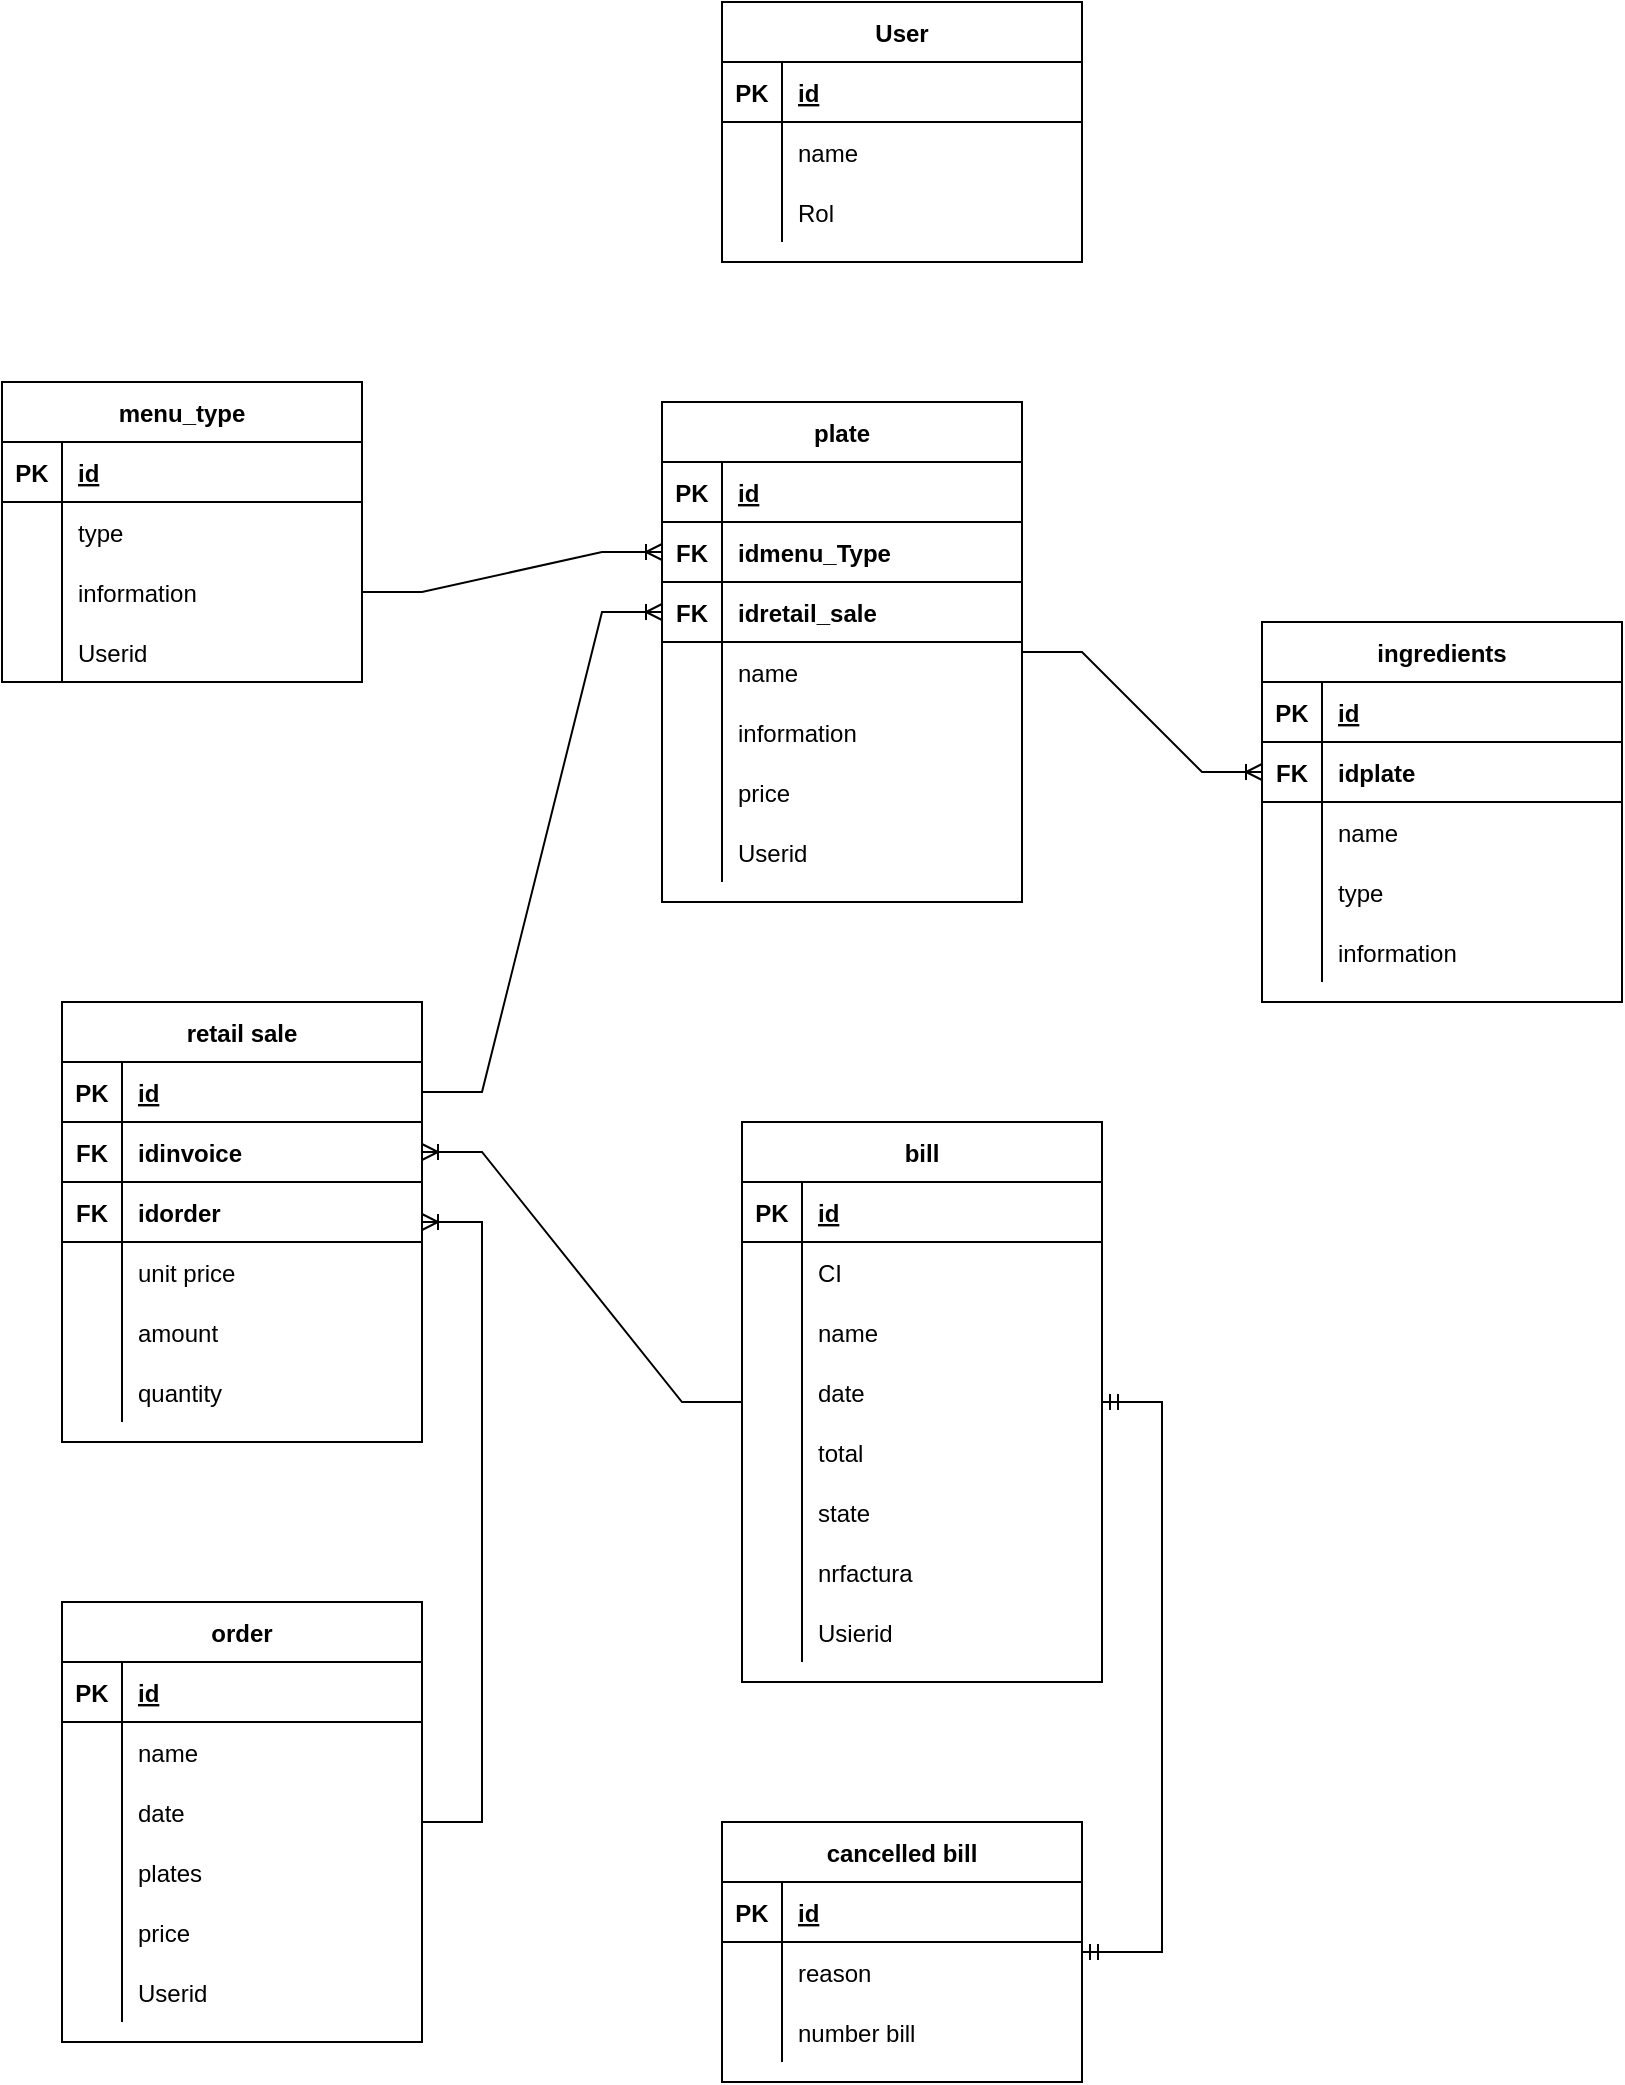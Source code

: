 <mxfile version="17.4.3" type="github">
  <diagram id="Rqk9fZ7yMY57M_500K6W" name="Page-1">
    <mxGraphModel dx="1014" dy="567" grid="1" gridSize="10" guides="1" tooltips="1" connect="1" arrows="1" fold="1" page="1" pageScale="1" pageWidth="827" pageHeight="1169" math="0" shadow="0">
      <root>
        <mxCell id="0" />
        <mxCell id="1" parent="0" />
        <mxCell id="CRm4IKnyc69TVSRXSn1y-6" value="User" style="shape=table;startSize=30;container=1;collapsible=1;childLayout=tableLayout;fixedRows=1;rowLines=0;fontStyle=1;align=center;resizeLast=1;" parent="1" vertex="1">
          <mxGeometry x="420" y="40" width="180" height="130" as="geometry" />
        </mxCell>
        <mxCell id="CRm4IKnyc69TVSRXSn1y-7" value="" style="shape=tableRow;horizontal=0;startSize=0;swimlaneHead=0;swimlaneBody=0;fillColor=none;collapsible=0;dropTarget=0;points=[[0,0.5],[1,0.5]];portConstraint=eastwest;top=0;left=0;right=0;bottom=1;" parent="CRm4IKnyc69TVSRXSn1y-6" vertex="1">
          <mxGeometry y="30" width="180" height="30" as="geometry" />
        </mxCell>
        <mxCell id="CRm4IKnyc69TVSRXSn1y-8" value="PK" style="shape=partialRectangle;connectable=0;fillColor=none;top=0;left=0;bottom=0;right=0;fontStyle=1;overflow=hidden;" parent="CRm4IKnyc69TVSRXSn1y-7" vertex="1">
          <mxGeometry width="30" height="30" as="geometry">
            <mxRectangle width="30" height="30" as="alternateBounds" />
          </mxGeometry>
        </mxCell>
        <mxCell id="CRm4IKnyc69TVSRXSn1y-9" value="id" style="shape=partialRectangle;connectable=0;fillColor=none;top=0;left=0;bottom=0;right=0;align=left;spacingLeft=6;fontStyle=5;overflow=hidden;" parent="CRm4IKnyc69TVSRXSn1y-7" vertex="1">
          <mxGeometry x="30" width="150" height="30" as="geometry">
            <mxRectangle width="150" height="30" as="alternateBounds" />
          </mxGeometry>
        </mxCell>
        <mxCell id="CRm4IKnyc69TVSRXSn1y-10" value="" style="shape=tableRow;horizontal=0;startSize=0;swimlaneHead=0;swimlaneBody=0;fillColor=none;collapsible=0;dropTarget=0;points=[[0,0.5],[1,0.5]];portConstraint=eastwest;top=0;left=0;right=0;bottom=0;" parent="CRm4IKnyc69TVSRXSn1y-6" vertex="1">
          <mxGeometry y="60" width="180" height="30" as="geometry" />
        </mxCell>
        <mxCell id="CRm4IKnyc69TVSRXSn1y-11" value="" style="shape=partialRectangle;connectable=0;fillColor=none;top=0;left=0;bottom=0;right=0;editable=1;overflow=hidden;" parent="CRm4IKnyc69TVSRXSn1y-10" vertex="1">
          <mxGeometry width="30" height="30" as="geometry">
            <mxRectangle width="30" height="30" as="alternateBounds" />
          </mxGeometry>
        </mxCell>
        <mxCell id="CRm4IKnyc69TVSRXSn1y-12" value="name" style="shape=partialRectangle;connectable=0;fillColor=none;top=0;left=0;bottom=0;right=0;align=left;spacingLeft=6;overflow=hidden;" parent="CRm4IKnyc69TVSRXSn1y-10" vertex="1">
          <mxGeometry x="30" width="150" height="30" as="geometry">
            <mxRectangle width="150" height="30" as="alternateBounds" />
          </mxGeometry>
        </mxCell>
        <mxCell id="CRm4IKnyc69TVSRXSn1y-13" value="" style="shape=tableRow;horizontal=0;startSize=0;swimlaneHead=0;swimlaneBody=0;fillColor=none;collapsible=0;dropTarget=0;points=[[0,0.5],[1,0.5]];portConstraint=eastwest;top=0;left=0;right=0;bottom=0;" parent="CRm4IKnyc69TVSRXSn1y-6" vertex="1">
          <mxGeometry y="90" width="180" height="30" as="geometry" />
        </mxCell>
        <mxCell id="CRm4IKnyc69TVSRXSn1y-14" value="" style="shape=partialRectangle;connectable=0;fillColor=none;top=0;left=0;bottom=0;right=0;editable=1;overflow=hidden;" parent="CRm4IKnyc69TVSRXSn1y-13" vertex="1">
          <mxGeometry width="30" height="30" as="geometry">
            <mxRectangle width="30" height="30" as="alternateBounds" />
          </mxGeometry>
        </mxCell>
        <mxCell id="CRm4IKnyc69TVSRXSn1y-15" value="Rol" style="shape=partialRectangle;connectable=0;fillColor=none;top=0;left=0;bottom=0;right=0;align=left;spacingLeft=6;overflow=hidden;" parent="CRm4IKnyc69TVSRXSn1y-13" vertex="1">
          <mxGeometry x="30" width="150" height="30" as="geometry">
            <mxRectangle width="150" height="30" as="alternateBounds" />
          </mxGeometry>
        </mxCell>
        <mxCell id="CRm4IKnyc69TVSRXSn1y-35" value="menu_type" style="shape=table;startSize=30;container=1;collapsible=1;childLayout=tableLayout;fixedRows=1;rowLines=0;fontStyle=1;align=center;resizeLast=1;" parent="1" vertex="1">
          <mxGeometry x="60" y="230" width="180" height="150" as="geometry" />
        </mxCell>
        <mxCell id="CRm4IKnyc69TVSRXSn1y-36" value="" style="shape=tableRow;horizontal=0;startSize=0;swimlaneHead=0;swimlaneBody=0;fillColor=none;collapsible=0;dropTarget=0;points=[[0,0.5],[1,0.5]];portConstraint=eastwest;top=0;left=0;right=0;bottom=1;" parent="CRm4IKnyc69TVSRXSn1y-35" vertex="1">
          <mxGeometry y="30" width="180" height="30" as="geometry" />
        </mxCell>
        <mxCell id="CRm4IKnyc69TVSRXSn1y-37" value="PK" style="shape=partialRectangle;connectable=0;fillColor=none;top=0;left=0;bottom=0;right=0;fontStyle=1;overflow=hidden;" parent="CRm4IKnyc69TVSRXSn1y-36" vertex="1">
          <mxGeometry width="30" height="30" as="geometry">
            <mxRectangle width="30" height="30" as="alternateBounds" />
          </mxGeometry>
        </mxCell>
        <mxCell id="CRm4IKnyc69TVSRXSn1y-38" value="id" style="shape=partialRectangle;connectable=0;fillColor=none;top=0;left=0;bottom=0;right=0;align=left;spacingLeft=6;fontStyle=5;overflow=hidden;" parent="CRm4IKnyc69TVSRXSn1y-36" vertex="1">
          <mxGeometry x="30" width="150" height="30" as="geometry">
            <mxRectangle width="150" height="30" as="alternateBounds" />
          </mxGeometry>
        </mxCell>
        <mxCell id="CRm4IKnyc69TVSRXSn1y-39" value="" style="shape=tableRow;horizontal=0;startSize=0;swimlaneHead=0;swimlaneBody=0;fillColor=none;collapsible=0;dropTarget=0;points=[[0,0.5],[1,0.5]];portConstraint=eastwest;top=0;left=0;right=0;bottom=0;" parent="CRm4IKnyc69TVSRXSn1y-35" vertex="1">
          <mxGeometry y="60" width="180" height="30" as="geometry" />
        </mxCell>
        <mxCell id="CRm4IKnyc69TVSRXSn1y-40" value="" style="shape=partialRectangle;connectable=0;fillColor=none;top=0;left=0;bottom=0;right=0;editable=1;overflow=hidden;" parent="CRm4IKnyc69TVSRXSn1y-39" vertex="1">
          <mxGeometry width="30" height="30" as="geometry">
            <mxRectangle width="30" height="30" as="alternateBounds" />
          </mxGeometry>
        </mxCell>
        <mxCell id="CRm4IKnyc69TVSRXSn1y-41" value="type" style="shape=partialRectangle;connectable=0;fillColor=none;top=0;left=0;bottom=0;right=0;align=left;spacingLeft=6;overflow=hidden;" parent="CRm4IKnyc69TVSRXSn1y-39" vertex="1">
          <mxGeometry x="30" width="150" height="30" as="geometry">
            <mxRectangle width="150" height="30" as="alternateBounds" />
          </mxGeometry>
        </mxCell>
        <mxCell id="CRm4IKnyc69TVSRXSn1y-42" value="" style="shape=tableRow;horizontal=0;startSize=0;swimlaneHead=0;swimlaneBody=0;fillColor=none;collapsible=0;dropTarget=0;points=[[0,0.5],[1,0.5]];portConstraint=eastwest;top=0;left=0;right=0;bottom=0;" parent="CRm4IKnyc69TVSRXSn1y-35" vertex="1">
          <mxGeometry y="90" width="180" height="30" as="geometry" />
        </mxCell>
        <mxCell id="CRm4IKnyc69TVSRXSn1y-43" value="" style="shape=partialRectangle;connectable=0;fillColor=none;top=0;left=0;bottom=0;right=0;editable=1;overflow=hidden;" parent="CRm4IKnyc69TVSRXSn1y-42" vertex="1">
          <mxGeometry width="30" height="30" as="geometry">
            <mxRectangle width="30" height="30" as="alternateBounds" />
          </mxGeometry>
        </mxCell>
        <mxCell id="CRm4IKnyc69TVSRXSn1y-44" value="information" style="shape=partialRectangle;connectable=0;fillColor=none;top=0;left=0;bottom=0;right=0;align=left;spacingLeft=6;overflow=hidden;" parent="CRm4IKnyc69TVSRXSn1y-42" vertex="1">
          <mxGeometry x="30" width="150" height="30" as="geometry">
            <mxRectangle width="150" height="30" as="alternateBounds" />
          </mxGeometry>
        </mxCell>
        <mxCell id="CRm4IKnyc69TVSRXSn1y-48" value="" style="shape=tableRow;horizontal=0;startSize=0;swimlaneHead=0;swimlaneBody=0;fillColor=none;collapsible=0;dropTarget=0;points=[[0,0.5],[1,0.5]];portConstraint=eastwest;top=0;left=0;right=0;bottom=0;" parent="CRm4IKnyc69TVSRXSn1y-35" vertex="1">
          <mxGeometry y="120" width="180" height="30" as="geometry" />
        </mxCell>
        <mxCell id="CRm4IKnyc69TVSRXSn1y-49" value="" style="shape=partialRectangle;connectable=0;fillColor=none;top=0;left=0;bottom=0;right=0;editable=1;overflow=hidden;" parent="CRm4IKnyc69TVSRXSn1y-48" vertex="1">
          <mxGeometry width="30" height="30" as="geometry">
            <mxRectangle width="30" height="30" as="alternateBounds" />
          </mxGeometry>
        </mxCell>
        <mxCell id="CRm4IKnyc69TVSRXSn1y-50" value="Userid" style="shape=partialRectangle;connectable=0;fillColor=none;top=0;left=0;bottom=0;right=0;align=left;spacingLeft=6;overflow=hidden;" parent="CRm4IKnyc69TVSRXSn1y-48" vertex="1">
          <mxGeometry x="30" width="150" height="30" as="geometry">
            <mxRectangle width="150" height="30" as="alternateBounds" />
          </mxGeometry>
        </mxCell>
        <mxCell id="CRm4IKnyc69TVSRXSn1y-51" value="plate" style="shape=table;startSize=30;container=1;collapsible=1;childLayout=tableLayout;fixedRows=1;rowLines=0;fontStyle=1;align=center;resizeLast=1;" parent="1" vertex="1">
          <mxGeometry x="390" y="240" width="180" height="250" as="geometry" />
        </mxCell>
        <mxCell id="CRm4IKnyc69TVSRXSn1y-52" value="" style="shape=tableRow;horizontal=0;startSize=0;swimlaneHead=0;swimlaneBody=0;fillColor=none;collapsible=0;dropTarget=0;points=[[0,0.5],[1,0.5]];portConstraint=eastwest;top=0;left=0;right=0;bottom=1;" parent="CRm4IKnyc69TVSRXSn1y-51" vertex="1">
          <mxGeometry y="30" width="180" height="30" as="geometry" />
        </mxCell>
        <mxCell id="CRm4IKnyc69TVSRXSn1y-53" value="PK" style="shape=partialRectangle;connectable=0;fillColor=none;top=0;left=0;bottom=0;right=0;fontStyle=1;overflow=hidden;" parent="CRm4IKnyc69TVSRXSn1y-52" vertex="1">
          <mxGeometry width="30" height="30" as="geometry">
            <mxRectangle width="30" height="30" as="alternateBounds" />
          </mxGeometry>
        </mxCell>
        <mxCell id="CRm4IKnyc69TVSRXSn1y-54" value="id" style="shape=partialRectangle;connectable=0;fillColor=none;top=0;left=0;bottom=0;right=0;align=left;spacingLeft=6;fontStyle=5;overflow=hidden;" parent="CRm4IKnyc69TVSRXSn1y-52" vertex="1">
          <mxGeometry x="30" width="150" height="30" as="geometry">
            <mxRectangle width="150" height="30" as="alternateBounds" />
          </mxGeometry>
        </mxCell>
        <mxCell id="CRm4IKnyc69TVSRXSn1y-64" value="" style="shape=tableRow;horizontal=0;startSize=0;swimlaneHead=0;swimlaneBody=0;fillColor=none;collapsible=0;dropTarget=0;points=[[0,0.5],[1,0.5]];portConstraint=eastwest;top=0;left=0;right=0;bottom=1;" parent="CRm4IKnyc69TVSRXSn1y-51" vertex="1">
          <mxGeometry y="60" width="180" height="30" as="geometry" />
        </mxCell>
        <mxCell id="CRm4IKnyc69TVSRXSn1y-65" value="FK" style="shape=partialRectangle;connectable=0;fillColor=none;top=0;left=0;bottom=0;right=0;fontStyle=1;overflow=hidden;" parent="CRm4IKnyc69TVSRXSn1y-64" vertex="1">
          <mxGeometry width="30" height="30" as="geometry">
            <mxRectangle width="30" height="30" as="alternateBounds" />
          </mxGeometry>
        </mxCell>
        <mxCell id="CRm4IKnyc69TVSRXSn1y-66" value="idmenu_Type" style="shape=partialRectangle;connectable=0;fillColor=none;top=0;left=0;bottom=0;right=0;align=left;spacingLeft=6;fontStyle=1;overflow=hidden;" parent="CRm4IKnyc69TVSRXSn1y-64" vertex="1">
          <mxGeometry x="30" width="150" height="30" as="geometry">
            <mxRectangle width="150" height="30" as="alternateBounds" />
          </mxGeometry>
        </mxCell>
        <mxCell id="w7U62wgi7KlUjSkXM_U_-113" value="" style="shape=tableRow;horizontal=0;startSize=0;swimlaneHead=0;swimlaneBody=0;fillColor=none;collapsible=0;dropTarget=0;points=[[0,0.5],[1,0.5]];portConstraint=eastwest;top=0;left=0;right=0;bottom=1;" parent="CRm4IKnyc69TVSRXSn1y-51" vertex="1">
          <mxGeometry y="90" width="180" height="30" as="geometry" />
        </mxCell>
        <mxCell id="w7U62wgi7KlUjSkXM_U_-114" value="FK" style="shape=partialRectangle;connectable=0;fillColor=none;top=0;left=0;bottom=0;right=0;fontStyle=1;overflow=hidden;" parent="w7U62wgi7KlUjSkXM_U_-113" vertex="1">
          <mxGeometry width="30" height="30" as="geometry">
            <mxRectangle width="30" height="30" as="alternateBounds" />
          </mxGeometry>
        </mxCell>
        <mxCell id="w7U62wgi7KlUjSkXM_U_-115" value="idretail_sale" style="shape=partialRectangle;connectable=0;fillColor=none;top=0;left=0;bottom=0;right=0;align=left;spacingLeft=6;fontStyle=1;overflow=hidden;" parent="w7U62wgi7KlUjSkXM_U_-113" vertex="1">
          <mxGeometry x="30" width="150" height="30" as="geometry">
            <mxRectangle width="150" height="30" as="alternateBounds" />
          </mxGeometry>
        </mxCell>
        <mxCell id="CRm4IKnyc69TVSRXSn1y-55" value="" style="shape=tableRow;horizontal=0;startSize=0;swimlaneHead=0;swimlaneBody=0;fillColor=none;collapsible=0;dropTarget=0;points=[[0,0.5],[1,0.5]];portConstraint=eastwest;top=0;left=0;right=0;bottom=0;" parent="CRm4IKnyc69TVSRXSn1y-51" vertex="1">
          <mxGeometry y="120" width="180" height="30" as="geometry" />
        </mxCell>
        <mxCell id="CRm4IKnyc69TVSRXSn1y-56" value="" style="shape=partialRectangle;connectable=0;fillColor=none;top=0;left=0;bottom=0;right=0;editable=1;overflow=hidden;" parent="CRm4IKnyc69TVSRXSn1y-55" vertex="1">
          <mxGeometry width="30" height="30" as="geometry">
            <mxRectangle width="30" height="30" as="alternateBounds" />
          </mxGeometry>
        </mxCell>
        <mxCell id="CRm4IKnyc69TVSRXSn1y-57" value="name" style="shape=partialRectangle;connectable=0;fillColor=none;top=0;left=0;bottom=0;right=0;align=left;spacingLeft=6;overflow=hidden;" parent="CRm4IKnyc69TVSRXSn1y-55" vertex="1">
          <mxGeometry x="30" width="150" height="30" as="geometry">
            <mxRectangle width="150" height="30" as="alternateBounds" />
          </mxGeometry>
        </mxCell>
        <mxCell id="CRm4IKnyc69TVSRXSn1y-58" value="" style="shape=tableRow;horizontal=0;startSize=0;swimlaneHead=0;swimlaneBody=0;fillColor=none;collapsible=0;dropTarget=0;points=[[0,0.5],[1,0.5]];portConstraint=eastwest;top=0;left=0;right=0;bottom=0;" parent="CRm4IKnyc69TVSRXSn1y-51" vertex="1">
          <mxGeometry y="150" width="180" height="30" as="geometry" />
        </mxCell>
        <mxCell id="CRm4IKnyc69TVSRXSn1y-59" value="" style="shape=partialRectangle;connectable=0;fillColor=none;top=0;left=0;bottom=0;right=0;editable=1;overflow=hidden;" parent="CRm4IKnyc69TVSRXSn1y-58" vertex="1">
          <mxGeometry width="30" height="30" as="geometry">
            <mxRectangle width="30" height="30" as="alternateBounds" />
          </mxGeometry>
        </mxCell>
        <mxCell id="CRm4IKnyc69TVSRXSn1y-60" value="information" style="shape=partialRectangle;connectable=0;fillColor=none;top=0;left=0;bottom=0;right=0;align=left;spacingLeft=6;overflow=hidden;" parent="CRm4IKnyc69TVSRXSn1y-58" vertex="1">
          <mxGeometry x="30" width="150" height="30" as="geometry">
            <mxRectangle width="150" height="30" as="alternateBounds" />
          </mxGeometry>
        </mxCell>
        <mxCell id="CRm4IKnyc69TVSRXSn1y-61" value="" style="shape=tableRow;horizontal=0;startSize=0;swimlaneHead=0;swimlaneBody=0;fillColor=none;collapsible=0;dropTarget=0;points=[[0,0.5],[1,0.5]];portConstraint=eastwest;top=0;left=0;right=0;bottom=0;" parent="CRm4IKnyc69TVSRXSn1y-51" vertex="1">
          <mxGeometry y="180" width="180" height="30" as="geometry" />
        </mxCell>
        <mxCell id="CRm4IKnyc69TVSRXSn1y-62" value="" style="shape=partialRectangle;connectable=0;fillColor=none;top=0;left=0;bottom=0;right=0;editable=1;overflow=hidden;" parent="CRm4IKnyc69TVSRXSn1y-61" vertex="1">
          <mxGeometry width="30" height="30" as="geometry">
            <mxRectangle width="30" height="30" as="alternateBounds" />
          </mxGeometry>
        </mxCell>
        <mxCell id="CRm4IKnyc69TVSRXSn1y-63" value="price" style="shape=partialRectangle;connectable=0;fillColor=none;top=0;left=0;bottom=0;right=0;align=left;spacingLeft=6;overflow=hidden;" parent="CRm4IKnyc69TVSRXSn1y-61" vertex="1">
          <mxGeometry x="30" width="150" height="30" as="geometry">
            <mxRectangle width="150" height="30" as="alternateBounds" />
          </mxGeometry>
        </mxCell>
        <mxCell id="CRm4IKnyc69TVSRXSn1y-80" value="" style="shape=tableRow;horizontal=0;startSize=0;swimlaneHead=0;swimlaneBody=0;fillColor=none;collapsible=0;dropTarget=0;points=[[0,0.5],[1,0.5]];portConstraint=eastwest;top=0;left=0;right=0;bottom=0;" parent="CRm4IKnyc69TVSRXSn1y-51" vertex="1">
          <mxGeometry y="210" width="180" height="30" as="geometry" />
        </mxCell>
        <mxCell id="CRm4IKnyc69TVSRXSn1y-81" value="" style="shape=partialRectangle;connectable=0;fillColor=none;top=0;left=0;bottom=0;right=0;editable=1;overflow=hidden;" parent="CRm4IKnyc69TVSRXSn1y-80" vertex="1">
          <mxGeometry width="30" height="30" as="geometry">
            <mxRectangle width="30" height="30" as="alternateBounds" />
          </mxGeometry>
        </mxCell>
        <mxCell id="CRm4IKnyc69TVSRXSn1y-82" value="Userid" style="shape=partialRectangle;connectable=0;fillColor=none;top=0;left=0;bottom=0;right=0;align=left;spacingLeft=6;overflow=hidden;" parent="CRm4IKnyc69TVSRXSn1y-80" vertex="1">
          <mxGeometry x="30" width="150" height="30" as="geometry">
            <mxRectangle width="150" height="30" as="alternateBounds" />
          </mxGeometry>
        </mxCell>
        <mxCell id="CRm4IKnyc69TVSRXSn1y-67" value="ingredients" style="shape=table;startSize=30;container=1;collapsible=1;childLayout=tableLayout;fixedRows=1;rowLines=0;fontStyle=1;align=center;resizeLast=1;" parent="1" vertex="1">
          <mxGeometry x="690" y="350" width="180" height="190" as="geometry" />
        </mxCell>
        <mxCell id="CRm4IKnyc69TVSRXSn1y-68" value="" style="shape=tableRow;horizontal=0;startSize=0;swimlaneHead=0;swimlaneBody=0;fillColor=none;collapsible=0;dropTarget=0;points=[[0,0.5],[1,0.5]];portConstraint=eastwest;top=0;left=0;right=0;bottom=1;" parent="CRm4IKnyc69TVSRXSn1y-67" vertex="1">
          <mxGeometry y="30" width="180" height="30" as="geometry" />
        </mxCell>
        <mxCell id="CRm4IKnyc69TVSRXSn1y-69" value="PK" style="shape=partialRectangle;connectable=0;fillColor=none;top=0;left=0;bottom=0;right=0;fontStyle=1;overflow=hidden;" parent="CRm4IKnyc69TVSRXSn1y-68" vertex="1">
          <mxGeometry width="30" height="30" as="geometry">
            <mxRectangle width="30" height="30" as="alternateBounds" />
          </mxGeometry>
        </mxCell>
        <mxCell id="CRm4IKnyc69TVSRXSn1y-70" value="id" style="shape=partialRectangle;connectable=0;fillColor=none;top=0;left=0;bottom=0;right=0;align=left;spacingLeft=6;fontStyle=5;overflow=hidden;" parent="CRm4IKnyc69TVSRXSn1y-68" vertex="1">
          <mxGeometry x="30" width="150" height="30" as="geometry">
            <mxRectangle width="150" height="30" as="alternateBounds" />
          </mxGeometry>
        </mxCell>
        <mxCell id="w7U62wgi7KlUjSkXM_U_-1" value="" style="shape=tableRow;horizontal=0;startSize=0;swimlaneHead=0;swimlaneBody=0;fillColor=none;collapsible=0;dropTarget=0;points=[[0,0.5],[1,0.5]];portConstraint=eastwest;top=0;left=0;right=0;bottom=1;" parent="CRm4IKnyc69TVSRXSn1y-67" vertex="1">
          <mxGeometry y="60" width="180" height="30" as="geometry" />
        </mxCell>
        <mxCell id="w7U62wgi7KlUjSkXM_U_-2" value="FK" style="shape=partialRectangle;connectable=0;fillColor=none;top=0;left=0;bottom=0;right=0;fontStyle=1;overflow=hidden;" parent="w7U62wgi7KlUjSkXM_U_-1" vertex="1">
          <mxGeometry width="30" height="30" as="geometry">
            <mxRectangle width="30" height="30" as="alternateBounds" />
          </mxGeometry>
        </mxCell>
        <mxCell id="w7U62wgi7KlUjSkXM_U_-3" value="idplate" style="shape=partialRectangle;connectable=0;fillColor=none;top=0;left=0;bottom=0;right=0;align=left;spacingLeft=6;fontStyle=1;overflow=hidden;" parent="w7U62wgi7KlUjSkXM_U_-1" vertex="1">
          <mxGeometry x="30" width="150" height="30" as="geometry">
            <mxRectangle width="150" height="30" as="alternateBounds" />
          </mxGeometry>
        </mxCell>
        <mxCell id="CRm4IKnyc69TVSRXSn1y-71" value="" style="shape=tableRow;horizontal=0;startSize=0;swimlaneHead=0;swimlaneBody=0;fillColor=none;collapsible=0;dropTarget=0;points=[[0,0.5],[1,0.5]];portConstraint=eastwest;top=0;left=0;right=0;bottom=0;" parent="CRm4IKnyc69TVSRXSn1y-67" vertex="1">
          <mxGeometry y="90" width="180" height="30" as="geometry" />
        </mxCell>
        <mxCell id="CRm4IKnyc69TVSRXSn1y-72" value="" style="shape=partialRectangle;connectable=0;fillColor=none;top=0;left=0;bottom=0;right=0;editable=1;overflow=hidden;" parent="CRm4IKnyc69TVSRXSn1y-71" vertex="1">
          <mxGeometry width="30" height="30" as="geometry">
            <mxRectangle width="30" height="30" as="alternateBounds" />
          </mxGeometry>
        </mxCell>
        <mxCell id="CRm4IKnyc69TVSRXSn1y-73" value="name" style="shape=partialRectangle;connectable=0;fillColor=none;top=0;left=0;bottom=0;right=0;align=left;spacingLeft=6;overflow=hidden;" parent="CRm4IKnyc69TVSRXSn1y-71" vertex="1">
          <mxGeometry x="30" width="150" height="30" as="geometry">
            <mxRectangle width="150" height="30" as="alternateBounds" />
          </mxGeometry>
        </mxCell>
        <mxCell id="CRm4IKnyc69TVSRXSn1y-74" value="" style="shape=tableRow;horizontal=0;startSize=0;swimlaneHead=0;swimlaneBody=0;fillColor=none;collapsible=0;dropTarget=0;points=[[0,0.5],[1,0.5]];portConstraint=eastwest;top=0;left=0;right=0;bottom=0;" parent="CRm4IKnyc69TVSRXSn1y-67" vertex="1">
          <mxGeometry y="120" width="180" height="30" as="geometry" />
        </mxCell>
        <mxCell id="CRm4IKnyc69TVSRXSn1y-75" value="" style="shape=partialRectangle;connectable=0;fillColor=none;top=0;left=0;bottom=0;right=0;editable=1;overflow=hidden;" parent="CRm4IKnyc69TVSRXSn1y-74" vertex="1">
          <mxGeometry width="30" height="30" as="geometry">
            <mxRectangle width="30" height="30" as="alternateBounds" />
          </mxGeometry>
        </mxCell>
        <mxCell id="CRm4IKnyc69TVSRXSn1y-76" value="type" style="shape=partialRectangle;connectable=0;fillColor=none;top=0;left=0;bottom=0;right=0;align=left;spacingLeft=6;overflow=hidden;" parent="CRm4IKnyc69TVSRXSn1y-74" vertex="1">
          <mxGeometry x="30" width="150" height="30" as="geometry">
            <mxRectangle width="150" height="30" as="alternateBounds" />
          </mxGeometry>
        </mxCell>
        <mxCell id="CRm4IKnyc69TVSRXSn1y-77" value="" style="shape=tableRow;horizontal=0;startSize=0;swimlaneHead=0;swimlaneBody=0;fillColor=none;collapsible=0;dropTarget=0;points=[[0,0.5],[1,0.5]];portConstraint=eastwest;top=0;left=0;right=0;bottom=0;" parent="CRm4IKnyc69TVSRXSn1y-67" vertex="1">
          <mxGeometry y="150" width="180" height="30" as="geometry" />
        </mxCell>
        <mxCell id="CRm4IKnyc69TVSRXSn1y-78" value="" style="shape=partialRectangle;connectable=0;fillColor=none;top=0;left=0;bottom=0;right=0;editable=1;overflow=hidden;" parent="CRm4IKnyc69TVSRXSn1y-77" vertex="1">
          <mxGeometry width="30" height="30" as="geometry">
            <mxRectangle width="30" height="30" as="alternateBounds" />
          </mxGeometry>
        </mxCell>
        <mxCell id="CRm4IKnyc69TVSRXSn1y-79" value="information" style="shape=partialRectangle;connectable=0;fillColor=none;top=0;left=0;bottom=0;right=0;align=left;spacingLeft=6;overflow=hidden;" parent="CRm4IKnyc69TVSRXSn1y-77" vertex="1">
          <mxGeometry x="30" width="150" height="30" as="geometry">
            <mxRectangle width="150" height="30" as="alternateBounds" />
          </mxGeometry>
        </mxCell>
        <mxCell id="CRm4IKnyc69TVSRXSn1y-83" value="" style="edgeStyle=entityRelationEdgeStyle;fontSize=12;html=1;endArrow=ERoneToMany;rounded=0;exitX=1;exitY=0.5;exitDx=0;exitDy=0;" parent="1" source="CRm4IKnyc69TVSRXSn1y-42" target="CRm4IKnyc69TVSRXSn1y-64" edge="1">
          <mxGeometry width="100" height="100" relative="1" as="geometry">
            <mxPoint x="390" y="380" as="sourcePoint" />
            <mxPoint x="490" y="280" as="targetPoint" />
          </mxGeometry>
        </mxCell>
        <mxCell id="w7U62wgi7KlUjSkXM_U_-5" value="" style="edgeStyle=entityRelationEdgeStyle;fontSize=12;html=1;endArrow=ERoneToMany;rounded=0;entryX=0;entryY=0.5;entryDx=0;entryDy=0;" parent="1" source="CRm4IKnyc69TVSRXSn1y-51" target="w7U62wgi7KlUjSkXM_U_-1" edge="1">
          <mxGeometry width="100" height="100" relative="1" as="geometry">
            <mxPoint x="520" y="390" as="sourcePoint" />
            <mxPoint x="610" y="440" as="targetPoint" />
          </mxGeometry>
        </mxCell>
        <mxCell id="w7U62wgi7KlUjSkXM_U_-12" value="retail sale" style="shape=table;startSize=30;container=1;collapsible=1;childLayout=tableLayout;fixedRows=1;rowLines=0;fontStyle=1;align=center;resizeLast=1;" parent="1" vertex="1">
          <mxGeometry x="90" y="540" width="180" height="220" as="geometry">
            <mxRectangle x="50" y="510" width="90" height="30" as="alternateBounds" />
          </mxGeometry>
        </mxCell>
        <mxCell id="w7U62wgi7KlUjSkXM_U_-13" value="" style="shape=tableRow;horizontal=0;startSize=0;swimlaneHead=0;swimlaneBody=0;fillColor=none;collapsible=0;dropTarget=0;points=[[0,0.5],[1,0.5]];portConstraint=eastwest;top=0;left=0;right=0;bottom=1;" parent="w7U62wgi7KlUjSkXM_U_-12" vertex="1">
          <mxGeometry y="30" width="180" height="30" as="geometry" />
        </mxCell>
        <mxCell id="w7U62wgi7KlUjSkXM_U_-14" value="PK" style="shape=partialRectangle;connectable=0;fillColor=none;top=0;left=0;bottom=0;right=0;fontStyle=1;overflow=hidden;" parent="w7U62wgi7KlUjSkXM_U_-13" vertex="1">
          <mxGeometry width="30" height="30" as="geometry">
            <mxRectangle width="30" height="30" as="alternateBounds" />
          </mxGeometry>
        </mxCell>
        <mxCell id="w7U62wgi7KlUjSkXM_U_-15" value="id" style="shape=partialRectangle;connectable=0;fillColor=none;top=0;left=0;bottom=0;right=0;align=left;spacingLeft=6;fontStyle=5;overflow=hidden;" parent="w7U62wgi7KlUjSkXM_U_-13" vertex="1">
          <mxGeometry x="30" width="150" height="30" as="geometry">
            <mxRectangle width="150" height="30" as="alternateBounds" />
          </mxGeometry>
        </mxCell>
        <mxCell id="ce6HbqMKFBEiWqDPVHag-5" value="" style="shape=tableRow;horizontal=0;startSize=0;swimlaneHead=0;swimlaneBody=0;fillColor=none;collapsible=0;dropTarget=0;points=[[0,0.5],[1,0.5]];portConstraint=eastwest;top=0;left=0;right=0;bottom=1;" vertex="1" parent="w7U62wgi7KlUjSkXM_U_-12">
          <mxGeometry y="60" width="180" height="30" as="geometry" />
        </mxCell>
        <mxCell id="ce6HbqMKFBEiWqDPVHag-6" value="FK" style="shape=partialRectangle;connectable=0;fillColor=none;top=0;left=0;bottom=0;right=0;fontStyle=1;overflow=hidden;" vertex="1" parent="ce6HbqMKFBEiWqDPVHag-5">
          <mxGeometry width="30" height="30" as="geometry">
            <mxRectangle width="30" height="30" as="alternateBounds" />
          </mxGeometry>
        </mxCell>
        <mxCell id="ce6HbqMKFBEiWqDPVHag-7" value="idinvoice" style="shape=partialRectangle;connectable=0;fillColor=none;top=0;left=0;bottom=0;right=0;align=left;spacingLeft=6;fontStyle=1;overflow=hidden;" vertex="1" parent="ce6HbqMKFBEiWqDPVHag-5">
          <mxGeometry x="30" width="150" height="30" as="geometry">
            <mxRectangle width="150" height="30" as="alternateBounds" />
          </mxGeometry>
        </mxCell>
        <mxCell id="w7U62wgi7KlUjSkXM_U_-31" value="" style="shape=tableRow;horizontal=0;startSize=0;swimlaneHead=0;swimlaneBody=0;fillColor=none;collapsible=0;dropTarget=0;points=[[0,0.5],[1,0.5]];portConstraint=eastwest;top=0;left=0;right=0;bottom=1;" parent="w7U62wgi7KlUjSkXM_U_-12" vertex="1">
          <mxGeometry y="90" width="180" height="30" as="geometry" />
        </mxCell>
        <mxCell id="w7U62wgi7KlUjSkXM_U_-32" value="FK" style="shape=partialRectangle;connectable=0;fillColor=none;top=0;left=0;bottom=0;right=0;fontStyle=1;overflow=hidden;" parent="w7U62wgi7KlUjSkXM_U_-31" vertex="1">
          <mxGeometry width="30" height="30" as="geometry">
            <mxRectangle width="30" height="30" as="alternateBounds" />
          </mxGeometry>
        </mxCell>
        <mxCell id="w7U62wgi7KlUjSkXM_U_-33" value="idorder" style="shape=partialRectangle;connectable=0;fillColor=none;top=0;left=0;bottom=0;right=0;align=left;spacingLeft=6;fontStyle=1;overflow=hidden;" parent="w7U62wgi7KlUjSkXM_U_-31" vertex="1">
          <mxGeometry x="30" width="150" height="30" as="geometry">
            <mxRectangle width="150" height="30" as="alternateBounds" />
          </mxGeometry>
        </mxCell>
        <mxCell id="w7U62wgi7KlUjSkXM_U_-19" value="" style="shape=tableRow;horizontal=0;startSize=0;swimlaneHead=0;swimlaneBody=0;fillColor=none;collapsible=0;dropTarget=0;points=[[0,0.5],[1,0.5]];portConstraint=eastwest;top=0;left=0;right=0;bottom=0;" parent="w7U62wgi7KlUjSkXM_U_-12" vertex="1">
          <mxGeometry y="120" width="180" height="30" as="geometry" />
        </mxCell>
        <mxCell id="w7U62wgi7KlUjSkXM_U_-20" value="" style="shape=partialRectangle;connectable=0;fillColor=none;top=0;left=0;bottom=0;right=0;editable=1;overflow=hidden;" parent="w7U62wgi7KlUjSkXM_U_-19" vertex="1">
          <mxGeometry width="30" height="30" as="geometry">
            <mxRectangle width="30" height="30" as="alternateBounds" />
          </mxGeometry>
        </mxCell>
        <mxCell id="w7U62wgi7KlUjSkXM_U_-21" value="unit price" style="shape=partialRectangle;connectable=0;fillColor=none;top=0;left=0;bottom=0;right=0;align=left;spacingLeft=6;overflow=hidden;" parent="w7U62wgi7KlUjSkXM_U_-19" vertex="1">
          <mxGeometry x="30" width="150" height="30" as="geometry">
            <mxRectangle width="150" height="30" as="alternateBounds" />
          </mxGeometry>
        </mxCell>
        <mxCell id="w7U62wgi7KlUjSkXM_U_-22" value="" style="shape=tableRow;horizontal=0;startSize=0;swimlaneHead=0;swimlaneBody=0;fillColor=none;collapsible=0;dropTarget=0;points=[[0,0.5],[1,0.5]];portConstraint=eastwest;top=0;left=0;right=0;bottom=0;" parent="w7U62wgi7KlUjSkXM_U_-12" vertex="1">
          <mxGeometry y="150" width="180" height="30" as="geometry" />
        </mxCell>
        <mxCell id="w7U62wgi7KlUjSkXM_U_-23" value="" style="shape=partialRectangle;connectable=0;fillColor=none;top=0;left=0;bottom=0;right=0;editable=1;overflow=hidden;" parent="w7U62wgi7KlUjSkXM_U_-22" vertex="1">
          <mxGeometry width="30" height="30" as="geometry">
            <mxRectangle width="30" height="30" as="alternateBounds" />
          </mxGeometry>
        </mxCell>
        <mxCell id="w7U62wgi7KlUjSkXM_U_-24" value="amount" style="shape=partialRectangle;connectable=0;fillColor=none;top=0;left=0;bottom=0;right=0;align=left;spacingLeft=6;overflow=hidden;" parent="w7U62wgi7KlUjSkXM_U_-22" vertex="1">
          <mxGeometry x="30" width="150" height="30" as="geometry">
            <mxRectangle width="150" height="30" as="alternateBounds" />
          </mxGeometry>
        </mxCell>
        <mxCell id="w7U62wgi7KlUjSkXM_U_-25" value="" style="shape=tableRow;horizontal=0;startSize=0;swimlaneHead=0;swimlaneBody=0;fillColor=none;collapsible=0;dropTarget=0;points=[[0,0.5],[1,0.5]];portConstraint=eastwest;top=0;left=0;right=0;bottom=0;" parent="w7U62wgi7KlUjSkXM_U_-12" vertex="1">
          <mxGeometry y="180" width="180" height="30" as="geometry" />
        </mxCell>
        <mxCell id="w7U62wgi7KlUjSkXM_U_-26" value="" style="shape=partialRectangle;connectable=0;fillColor=none;top=0;left=0;bottom=0;right=0;editable=1;overflow=hidden;" parent="w7U62wgi7KlUjSkXM_U_-25" vertex="1">
          <mxGeometry width="30" height="30" as="geometry">
            <mxRectangle width="30" height="30" as="alternateBounds" />
          </mxGeometry>
        </mxCell>
        <mxCell id="w7U62wgi7KlUjSkXM_U_-27" value="quantity" style="shape=partialRectangle;connectable=0;fillColor=none;top=0;left=0;bottom=0;right=0;align=left;spacingLeft=6;overflow=hidden;" parent="w7U62wgi7KlUjSkXM_U_-25" vertex="1">
          <mxGeometry x="30" width="150" height="30" as="geometry">
            <mxRectangle width="150" height="30" as="alternateBounds" />
          </mxGeometry>
        </mxCell>
        <mxCell id="w7U62wgi7KlUjSkXM_U_-37" value="" style="edgeStyle=entityRelationEdgeStyle;fontSize=12;html=1;endArrow=ERoneToMany;rounded=0;" parent="1" source="w7U62wgi7KlUjSkXM_U_-13" target="w7U62wgi7KlUjSkXM_U_-113" edge="1">
          <mxGeometry width="100" height="100" relative="1" as="geometry">
            <mxPoint x="270" y="595" as="sourcePoint" />
            <mxPoint x="360" y="530" as="targetPoint" />
          </mxGeometry>
        </mxCell>
        <mxCell id="w7U62wgi7KlUjSkXM_U_-38" value="bill" style="shape=table;startSize=30;container=1;collapsible=1;childLayout=tableLayout;fixedRows=1;rowLines=0;fontStyle=1;align=center;resizeLast=1;" parent="1" vertex="1">
          <mxGeometry x="430" y="600" width="180" height="280" as="geometry" />
        </mxCell>
        <mxCell id="w7U62wgi7KlUjSkXM_U_-39" value="" style="shape=tableRow;horizontal=0;startSize=0;swimlaneHead=0;swimlaneBody=0;fillColor=none;collapsible=0;dropTarget=0;points=[[0,0.5],[1,0.5]];portConstraint=eastwest;top=0;left=0;right=0;bottom=1;" parent="w7U62wgi7KlUjSkXM_U_-38" vertex="1">
          <mxGeometry y="30" width="180" height="30" as="geometry" />
        </mxCell>
        <mxCell id="w7U62wgi7KlUjSkXM_U_-40" value="PK" style="shape=partialRectangle;connectable=0;fillColor=none;top=0;left=0;bottom=0;right=0;fontStyle=1;overflow=hidden;" parent="w7U62wgi7KlUjSkXM_U_-39" vertex="1">
          <mxGeometry width="30" height="30" as="geometry">
            <mxRectangle width="30" height="30" as="alternateBounds" />
          </mxGeometry>
        </mxCell>
        <mxCell id="w7U62wgi7KlUjSkXM_U_-41" value="id" style="shape=partialRectangle;connectable=0;fillColor=none;top=0;left=0;bottom=0;right=0;align=left;spacingLeft=6;fontStyle=5;overflow=hidden;" parent="w7U62wgi7KlUjSkXM_U_-39" vertex="1">
          <mxGeometry x="30" width="150" height="30" as="geometry">
            <mxRectangle width="150" height="30" as="alternateBounds" />
          </mxGeometry>
        </mxCell>
        <mxCell id="w7U62wgi7KlUjSkXM_U_-48" value="" style="shape=tableRow;horizontal=0;startSize=0;swimlaneHead=0;swimlaneBody=0;fillColor=none;collapsible=0;dropTarget=0;points=[[0,0.5],[1,0.5]];portConstraint=eastwest;top=0;left=0;right=0;bottom=0;" parent="w7U62wgi7KlUjSkXM_U_-38" vertex="1">
          <mxGeometry y="60" width="180" height="30" as="geometry" />
        </mxCell>
        <mxCell id="w7U62wgi7KlUjSkXM_U_-49" value="" style="shape=partialRectangle;connectable=0;fillColor=none;top=0;left=0;bottom=0;right=0;editable=1;overflow=hidden;" parent="w7U62wgi7KlUjSkXM_U_-48" vertex="1">
          <mxGeometry width="30" height="30" as="geometry">
            <mxRectangle width="30" height="30" as="alternateBounds" />
          </mxGeometry>
        </mxCell>
        <mxCell id="w7U62wgi7KlUjSkXM_U_-50" value="CI" style="shape=partialRectangle;connectable=0;fillColor=none;top=0;left=0;bottom=0;right=0;align=left;spacingLeft=6;overflow=hidden;" parent="w7U62wgi7KlUjSkXM_U_-48" vertex="1">
          <mxGeometry x="30" width="150" height="30" as="geometry">
            <mxRectangle width="150" height="30" as="alternateBounds" />
          </mxGeometry>
        </mxCell>
        <mxCell id="w7U62wgi7KlUjSkXM_U_-51" value="" style="shape=tableRow;horizontal=0;startSize=0;swimlaneHead=0;swimlaneBody=0;fillColor=none;collapsible=0;dropTarget=0;points=[[0,0.5],[1,0.5]];portConstraint=eastwest;top=0;left=0;right=0;bottom=0;" parent="w7U62wgi7KlUjSkXM_U_-38" vertex="1">
          <mxGeometry y="90" width="180" height="30" as="geometry" />
        </mxCell>
        <mxCell id="w7U62wgi7KlUjSkXM_U_-52" value="" style="shape=partialRectangle;connectable=0;fillColor=none;top=0;left=0;bottom=0;right=0;editable=1;overflow=hidden;" parent="w7U62wgi7KlUjSkXM_U_-51" vertex="1">
          <mxGeometry width="30" height="30" as="geometry">
            <mxRectangle width="30" height="30" as="alternateBounds" />
          </mxGeometry>
        </mxCell>
        <mxCell id="w7U62wgi7KlUjSkXM_U_-53" value="name" style="shape=partialRectangle;connectable=0;fillColor=none;top=0;left=0;bottom=0;right=0;align=left;spacingLeft=6;overflow=hidden;" parent="w7U62wgi7KlUjSkXM_U_-51" vertex="1">
          <mxGeometry x="30" width="150" height="30" as="geometry">
            <mxRectangle width="150" height="30" as="alternateBounds" />
          </mxGeometry>
        </mxCell>
        <mxCell id="w7U62wgi7KlUjSkXM_U_-54" value="" style="shape=tableRow;horizontal=0;startSize=0;swimlaneHead=0;swimlaneBody=0;fillColor=none;collapsible=0;dropTarget=0;points=[[0,0.5],[1,0.5]];portConstraint=eastwest;top=0;left=0;right=0;bottom=0;" parent="w7U62wgi7KlUjSkXM_U_-38" vertex="1">
          <mxGeometry y="120" width="180" height="30" as="geometry" />
        </mxCell>
        <mxCell id="w7U62wgi7KlUjSkXM_U_-55" value="" style="shape=partialRectangle;connectable=0;fillColor=none;top=0;left=0;bottom=0;right=0;editable=1;overflow=hidden;" parent="w7U62wgi7KlUjSkXM_U_-54" vertex="1">
          <mxGeometry width="30" height="30" as="geometry">
            <mxRectangle width="30" height="30" as="alternateBounds" />
          </mxGeometry>
        </mxCell>
        <mxCell id="w7U62wgi7KlUjSkXM_U_-56" value="date" style="shape=partialRectangle;connectable=0;fillColor=none;top=0;left=0;bottom=0;right=0;align=left;spacingLeft=6;overflow=hidden;" parent="w7U62wgi7KlUjSkXM_U_-54" vertex="1">
          <mxGeometry x="30" width="150" height="30" as="geometry">
            <mxRectangle width="150" height="30" as="alternateBounds" />
          </mxGeometry>
        </mxCell>
        <mxCell id="w7U62wgi7KlUjSkXM_U_-57" value="" style="shape=tableRow;horizontal=0;startSize=0;swimlaneHead=0;swimlaneBody=0;fillColor=none;collapsible=0;dropTarget=0;points=[[0,0.5],[1,0.5]];portConstraint=eastwest;top=0;left=0;right=0;bottom=0;" parent="w7U62wgi7KlUjSkXM_U_-38" vertex="1">
          <mxGeometry y="150" width="180" height="30" as="geometry" />
        </mxCell>
        <mxCell id="w7U62wgi7KlUjSkXM_U_-58" value="" style="shape=partialRectangle;connectable=0;fillColor=none;top=0;left=0;bottom=0;right=0;editable=1;overflow=hidden;" parent="w7U62wgi7KlUjSkXM_U_-57" vertex="1">
          <mxGeometry width="30" height="30" as="geometry">
            <mxRectangle width="30" height="30" as="alternateBounds" />
          </mxGeometry>
        </mxCell>
        <mxCell id="w7U62wgi7KlUjSkXM_U_-59" value="total" style="shape=partialRectangle;connectable=0;fillColor=none;top=0;left=0;bottom=0;right=0;align=left;spacingLeft=6;overflow=hidden;" parent="w7U62wgi7KlUjSkXM_U_-57" vertex="1">
          <mxGeometry x="30" width="150" height="30" as="geometry">
            <mxRectangle width="150" height="30" as="alternateBounds" />
          </mxGeometry>
        </mxCell>
        <mxCell id="w7U62wgi7KlUjSkXM_U_-60" value="" style="shape=tableRow;horizontal=0;startSize=0;swimlaneHead=0;swimlaneBody=0;fillColor=none;collapsible=0;dropTarget=0;points=[[0,0.5],[1,0.5]];portConstraint=eastwest;top=0;left=0;right=0;bottom=0;" parent="w7U62wgi7KlUjSkXM_U_-38" vertex="1">
          <mxGeometry y="180" width="180" height="30" as="geometry" />
        </mxCell>
        <mxCell id="w7U62wgi7KlUjSkXM_U_-61" value="" style="shape=partialRectangle;connectable=0;fillColor=none;top=0;left=0;bottom=0;right=0;editable=1;overflow=hidden;" parent="w7U62wgi7KlUjSkXM_U_-60" vertex="1">
          <mxGeometry width="30" height="30" as="geometry">
            <mxRectangle width="30" height="30" as="alternateBounds" />
          </mxGeometry>
        </mxCell>
        <mxCell id="w7U62wgi7KlUjSkXM_U_-62" value="state" style="shape=partialRectangle;connectable=0;fillColor=none;top=0;left=0;bottom=0;right=0;align=left;spacingLeft=6;overflow=hidden;" parent="w7U62wgi7KlUjSkXM_U_-60" vertex="1">
          <mxGeometry x="30" width="150" height="30" as="geometry">
            <mxRectangle width="150" height="30" as="alternateBounds" />
          </mxGeometry>
        </mxCell>
        <mxCell id="w7U62wgi7KlUjSkXM_U_-63" value="" style="shape=tableRow;horizontal=0;startSize=0;swimlaneHead=0;swimlaneBody=0;fillColor=none;collapsible=0;dropTarget=0;points=[[0,0.5],[1,0.5]];portConstraint=eastwest;top=0;left=0;right=0;bottom=0;" parent="w7U62wgi7KlUjSkXM_U_-38" vertex="1">
          <mxGeometry y="210" width="180" height="30" as="geometry" />
        </mxCell>
        <mxCell id="w7U62wgi7KlUjSkXM_U_-64" value="" style="shape=partialRectangle;connectable=0;fillColor=none;top=0;left=0;bottom=0;right=0;editable=1;overflow=hidden;" parent="w7U62wgi7KlUjSkXM_U_-63" vertex="1">
          <mxGeometry width="30" height="30" as="geometry">
            <mxRectangle width="30" height="30" as="alternateBounds" />
          </mxGeometry>
        </mxCell>
        <mxCell id="w7U62wgi7KlUjSkXM_U_-65" value="nrfactura" style="shape=partialRectangle;connectable=0;fillColor=none;top=0;left=0;bottom=0;right=0;align=left;spacingLeft=6;overflow=hidden;" parent="w7U62wgi7KlUjSkXM_U_-63" vertex="1">
          <mxGeometry x="30" width="150" height="30" as="geometry">
            <mxRectangle width="150" height="30" as="alternateBounds" />
          </mxGeometry>
        </mxCell>
        <mxCell id="N8kLJ7GVd3-mqjcj31JO-18" value="" style="shape=tableRow;horizontal=0;startSize=0;swimlaneHead=0;swimlaneBody=0;fillColor=none;collapsible=0;dropTarget=0;points=[[0,0.5],[1,0.5]];portConstraint=eastwest;top=0;left=0;right=0;bottom=0;" parent="w7U62wgi7KlUjSkXM_U_-38" vertex="1">
          <mxGeometry y="240" width="180" height="30" as="geometry" />
        </mxCell>
        <mxCell id="N8kLJ7GVd3-mqjcj31JO-19" value="" style="shape=partialRectangle;connectable=0;fillColor=none;top=0;left=0;bottom=0;right=0;editable=1;overflow=hidden;" parent="N8kLJ7GVd3-mqjcj31JO-18" vertex="1">
          <mxGeometry width="30" height="30" as="geometry">
            <mxRectangle width="30" height="30" as="alternateBounds" />
          </mxGeometry>
        </mxCell>
        <mxCell id="N8kLJ7GVd3-mqjcj31JO-20" value="Usierid" style="shape=partialRectangle;connectable=0;fillColor=none;top=0;left=0;bottom=0;right=0;align=left;spacingLeft=6;overflow=hidden;" parent="N8kLJ7GVd3-mqjcj31JO-18" vertex="1">
          <mxGeometry x="30" width="150" height="30" as="geometry">
            <mxRectangle width="150" height="30" as="alternateBounds" />
          </mxGeometry>
        </mxCell>
        <mxCell id="w7U62wgi7KlUjSkXM_U_-66" value="" style="edgeStyle=entityRelationEdgeStyle;fontSize=12;html=1;endArrow=ERoneToMany;rounded=0;" parent="1" source="w7U62wgi7KlUjSkXM_U_-38" target="ce6HbqMKFBEiWqDPVHag-5" edge="1">
          <mxGeometry width="100" height="100" relative="1" as="geometry">
            <mxPoint x="390" y="675" as="sourcePoint" />
            <mxPoint x="260" y="840" as="targetPoint" />
          </mxGeometry>
        </mxCell>
        <mxCell id="N8kLJ7GVd3-mqjcj31JO-5" value="order" style="shape=table;startSize=30;container=1;collapsible=1;childLayout=tableLayout;fixedRows=1;rowLines=0;fontStyle=1;align=center;resizeLast=1;" parent="1" vertex="1">
          <mxGeometry x="90" y="840" width="180" height="220" as="geometry" />
        </mxCell>
        <mxCell id="N8kLJ7GVd3-mqjcj31JO-6" value="" style="shape=tableRow;horizontal=0;startSize=0;swimlaneHead=0;swimlaneBody=0;fillColor=none;collapsible=0;dropTarget=0;points=[[0,0.5],[1,0.5]];portConstraint=eastwest;top=0;left=0;right=0;bottom=1;" parent="N8kLJ7GVd3-mqjcj31JO-5" vertex="1">
          <mxGeometry y="30" width="180" height="30" as="geometry" />
        </mxCell>
        <mxCell id="N8kLJ7GVd3-mqjcj31JO-7" value="PK" style="shape=partialRectangle;connectable=0;fillColor=none;top=0;left=0;bottom=0;right=0;fontStyle=1;overflow=hidden;" parent="N8kLJ7GVd3-mqjcj31JO-6" vertex="1">
          <mxGeometry width="30" height="30" as="geometry">
            <mxRectangle width="30" height="30" as="alternateBounds" />
          </mxGeometry>
        </mxCell>
        <mxCell id="N8kLJ7GVd3-mqjcj31JO-8" value="id" style="shape=partialRectangle;connectable=0;fillColor=none;top=0;left=0;bottom=0;right=0;align=left;spacingLeft=6;fontStyle=5;overflow=hidden;" parent="N8kLJ7GVd3-mqjcj31JO-6" vertex="1">
          <mxGeometry x="30" width="150" height="30" as="geometry">
            <mxRectangle width="150" height="30" as="alternateBounds" />
          </mxGeometry>
        </mxCell>
        <mxCell id="N8kLJ7GVd3-mqjcj31JO-9" value="" style="shape=tableRow;horizontal=0;startSize=0;swimlaneHead=0;swimlaneBody=0;fillColor=none;collapsible=0;dropTarget=0;points=[[0,0.5],[1,0.5]];portConstraint=eastwest;top=0;left=0;right=0;bottom=0;" parent="N8kLJ7GVd3-mqjcj31JO-5" vertex="1">
          <mxGeometry y="60" width="180" height="30" as="geometry" />
        </mxCell>
        <mxCell id="N8kLJ7GVd3-mqjcj31JO-10" value="" style="shape=partialRectangle;connectable=0;fillColor=none;top=0;left=0;bottom=0;right=0;editable=1;overflow=hidden;" parent="N8kLJ7GVd3-mqjcj31JO-9" vertex="1">
          <mxGeometry width="30" height="30" as="geometry">
            <mxRectangle width="30" height="30" as="alternateBounds" />
          </mxGeometry>
        </mxCell>
        <mxCell id="N8kLJ7GVd3-mqjcj31JO-11" value="name" style="shape=partialRectangle;connectable=0;fillColor=none;top=0;left=0;bottom=0;right=0;align=left;spacingLeft=6;overflow=hidden;" parent="N8kLJ7GVd3-mqjcj31JO-9" vertex="1">
          <mxGeometry x="30" width="150" height="30" as="geometry">
            <mxRectangle width="150" height="30" as="alternateBounds" />
          </mxGeometry>
        </mxCell>
        <mxCell id="ce6HbqMKFBEiWqDPVHag-15" value="" style="shape=tableRow;horizontal=0;startSize=0;swimlaneHead=0;swimlaneBody=0;fillColor=none;collapsible=0;dropTarget=0;points=[[0,0.5],[1,0.5]];portConstraint=eastwest;top=0;left=0;right=0;bottom=0;" vertex="1" parent="N8kLJ7GVd3-mqjcj31JO-5">
          <mxGeometry y="90" width="180" height="30" as="geometry" />
        </mxCell>
        <mxCell id="ce6HbqMKFBEiWqDPVHag-16" value="" style="shape=partialRectangle;connectable=0;fillColor=none;top=0;left=0;bottom=0;right=0;editable=1;overflow=hidden;" vertex="1" parent="ce6HbqMKFBEiWqDPVHag-15">
          <mxGeometry width="30" height="30" as="geometry">
            <mxRectangle width="30" height="30" as="alternateBounds" />
          </mxGeometry>
        </mxCell>
        <mxCell id="ce6HbqMKFBEiWqDPVHag-17" value="date" style="shape=partialRectangle;connectable=0;fillColor=none;top=0;left=0;bottom=0;right=0;align=left;spacingLeft=6;overflow=hidden;" vertex="1" parent="ce6HbqMKFBEiWqDPVHag-15">
          <mxGeometry x="30" width="150" height="30" as="geometry">
            <mxRectangle width="150" height="30" as="alternateBounds" />
          </mxGeometry>
        </mxCell>
        <mxCell id="N8kLJ7GVd3-mqjcj31JO-12" value="" style="shape=tableRow;horizontal=0;startSize=0;swimlaneHead=0;swimlaneBody=0;fillColor=none;collapsible=0;dropTarget=0;points=[[0,0.5],[1,0.5]];portConstraint=eastwest;top=0;left=0;right=0;bottom=0;" parent="N8kLJ7GVd3-mqjcj31JO-5" vertex="1">
          <mxGeometry y="120" width="180" height="30" as="geometry" />
        </mxCell>
        <mxCell id="N8kLJ7GVd3-mqjcj31JO-13" value="" style="shape=partialRectangle;connectable=0;fillColor=none;top=0;left=0;bottom=0;right=0;editable=1;overflow=hidden;" parent="N8kLJ7GVd3-mqjcj31JO-12" vertex="1">
          <mxGeometry width="30" height="30" as="geometry">
            <mxRectangle width="30" height="30" as="alternateBounds" />
          </mxGeometry>
        </mxCell>
        <mxCell id="N8kLJ7GVd3-mqjcj31JO-14" value="plates" style="shape=partialRectangle;connectable=0;fillColor=none;top=0;left=0;bottom=0;right=0;align=left;spacingLeft=6;overflow=hidden;" parent="N8kLJ7GVd3-mqjcj31JO-12" vertex="1">
          <mxGeometry x="30" width="150" height="30" as="geometry">
            <mxRectangle width="150" height="30" as="alternateBounds" />
          </mxGeometry>
        </mxCell>
        <mxCell id="N8kLJ7GVd3-mqjcj31JO-15" value="" style="shape=tableRow;horizontal=0;startSize=0;swimlaneHead=0;swimlaneBody=0;fillColor=none;collapsible=0;dropTarget=0;points=[[0,0.5],[1,0.5]];portConstraint=eastwest;top=0;left=0;right=0;bottom=0;" parent="N8kLJ7GVd3-mqjcj31JO-5" vertex="1">
          <mxGeometry y="150" width="180" height="30" as="geometry" />
        </mxCell>
        <mxCell id="N8kLJ7GVd3-mqjcj31JO-16" value="" style="shape=partialRectangle;connectable=0;fillColor=none;top=0;left=0;bottom=0;right=0;editable=1;overflow=hidden;" parent="N8kLJ7GVd3-mqjcj31JO-15" vertex="1">
          <mxGeometry width="30" height="30" as="geometry">
            <mxRectangle width="30" height="30" as="alternateBounds" />
          </mxGeometry>
        </mxCell>
        <mxCell id="N8kLJ7GVd3-mqjcj31JO-17" value="price" style="shape=partialRectangle;connectable=0;fillColor=none;top=0;left=0;bottom=0;right=0;align=left;spacingLeft=6;overflow=hidden;" parent="N8kLJ7GVd3-mqjcj31JO-15" vertex="1">
          <mxGeometry x="30" width="150" height="30" as="geometry">
            <mxRectangle width="150" height="30" as="alternateBounds" />
          </mxGeometry>
        </mxCell>
        <mxCell id="N8kLJ7GVd3-mqjcj31JO-22" value="" style="shape=tableRow;horizontal=0;startSize=0;swimlaneHead=0;swimlaneBody=0;fillColor=none;collapsible=0;dropTarget=0;points=[[0,0.5],[1,0.5]];portConstraint=eastwest;top=0;left=0;right=0;bottom=0;" parent="N8kLJ7GVd3-mqjcj31JO-5" vertex="1">
          <mxGeometry y="180" width="180" height="30" as="geometry" />
        </mxCell>
        <mxCell id="N8kLJ7GVd3-mqjcj31JO-23" value="" style="shape=partialRectangle;connectable=0;fillColor=none;top=0;left=0;bottom=0;right=0;editable=1;overflow=hidden;" parent="N8kLJ7GVd3-mqjcj31JO-22" vertex="1">
          <mxGeometry width="30" height="30" as="geometry">
            <mxRectangle width="30" height="30" as="alternateBounds" />
          </mxGeometry>
        </mxCell>
        <mxCell id="N8kLJ7GVd3-mqjcj31JO-24" value="Userid" style="shape=partialRectangle;connectable=0;fillColor=none;top=0;left=0;bottom=0;right=0;align=left;spacingLeft=6;overflow=hidden;" parent="N8kLJ7GVd3-mqjcj31JO-22" vertex="1">
          <mxGeometry x="30" width="150" height="30" as="geometry">
            <mxRectangle width="150" height="30" as="alternateBounds" />
          </mxGeometry>
        </mxCell>
        <mxCell id="N8kLJ7GVd3-mqjcj31JO-26" value="" style="edgeStyle=entityRelationEdgeStyle;fontSize=12;html=1;endArrow=ERoneToMany;rounded=0;" parent="1" source="N8kLJ7GVd3-mqjcj31JO-5" target="w7U62wgi7KlUjSkXM_U_-12" edge="1">
          <mxGeometry width="100" height="100" relative="1" as="geometry">
            <mxPoint x="440" y="750.0" as="sourcePoint" />
            <mxPoint x="280" y="625" as="targetPoint" />
          </mxGeometry>
        </mxCell>
        <mxCell id="N8kLJ7GVd3-mqjcj31JO-27" value="cancelled bill" style="shape=table;startSize=30;container=1;collapsible=1;childLayout=tableLayout;fixedRows=1;rowLines=0;fontStyle=1;align=center;resizeLast=1;" parent="1" vertex="1">
          <mxGeometry x="420" y="950" width="180" height="130.0" as="geometry" />
        </mxCell>
        <mxCell id="N8kLJ7GVd3-mqjcj31JO-28" value="" style="shape=tableRow;horizontal=0;startSize=0;swimlaneHead=0;swimlaneBody=0;fillColor=none;collapsible=0;dropTarget=0;points=[[0,0.5],[1,0.5]];portConstraint=eastwest;top=0;left=0;right=0;bottom=1;" parent="N8kLJ7GVd3-mqjcj31JO-27" vertex="1">
          <mxGeometry y="30" width="180" height="30" as="geometry" />
        </mxCell>
        <mxCell id="N8kLJ7GVd3-mqjcj31JO-29" value="PK" style="shape=partialRectangle;connectable=0;fillColor=none;top=0;left=0;bottom=0;right=0;fontStyle=1;overflow=hidden;" parent="N8kLJ7GVd3-mqjcj31JO-28" vertex="1">
          <mxGeometry width="30" height="30" as="geometry">
            <mxRectangle width="30" height="30" as="alternateBounds" />
          </mxGeometry>
        </mxCell>
        <mxCell id="N8kLJ7GVd3-mqjcj31JO-30" value="id" style="shape=partialRectangle;connectable=0;fillColor=none;top=0;left=0;bottom=0;right=0;align=left;spacingLeft=6;fontStyle=5;overflow=hidden;" parent="N8kLJ7GVd3-mqjcj31JO-28" vertex="1">
          <mxGeometry x="30" width="150" height="30" as="geometry">
            <mxRectangle width="150" height="30" as="alternateBounds" />
          </mxGeometry>
        </mxCell>
        <mxCell id="N8kLJ7GVd3-mqjcj31JO-31" value="" style="shape=tableRow;horizontal=0;startSize=0;swimlaneHead=0;swimlaneBody=0;fillColor=none;collapsible=0;dropTarget=0;points=[[0,0.5],[1,0.5]];portConstraint=eastwest;top=0;left=0;right=0;bottom=0;" parent="N8kLJ7GVd3-mqjcj31JO-27" vertex="1">
          <mxGeometry y="60" width="180" height="30" as="geometry" />
        </mxCell>
        <mxCell id="N8kLJ7GVd3-mqjcj31JO-32" value="" style="shape=partialRectangle;connectable=0;fillColor=none;top=0;left=0;bottom=0;right=0;editable=1;overflow=hidden;" parent="N8kLJ7GVd3-mqjcj31JO-31" vertex="1">
          <mxGeometry width="30" height="30" as="geometry">
            <mxRectangle width="30" height="30" as="alternateBounds" />
          </mxGeometry>
        </mxCell>
        <mxCell id="N8kLJ7GVd3-mqjcj31JO-33" value="reason" style="shape=partialRectangle;connectable=0;fillColor=none;top=0;left=0;bottom=0;right=0;align=left;spacingLeft=6;overflow=hidden;" parent="N8kLJ7GVd3-mqjcj31JO-31" vertex="1">
          <mxGeometry x="30" width="150" height="30" as="geometry">
            <mxRectangle width="150" height="30" as="alternateBounds" />
          </mxGeometry>
        </mxCell>
        <mxCell id="N8kLJ7GVd3-mqjcj31JO-34" value="" style="shape=tableRow;horizontal=0;startSize=0;swimlaneHead=0;swimlaneBody=0;fillColor=none;collapsible=0;dropTarget=0;points=[[0,0.5],[1,0.5]];portConstraint=eastwest;top=0;left=0;right=0;bottom=0;" parent="N8kLJ7GVd3-mqjcj31JO-27" vertex="1">
          <mxGeometry y="90" width="180" height="30" as="geometry" />
        </mxCell>
        <mxCell id="N8kLJ7GVd3-mqjcj31JO-35" value="" style="shape=partialRectangle;connectable=0;fillColor=none;top=0;left=0;bottom=0;right=0;editable=1;overflow=hidden;" parent="N8kLJ7GVd3-mqjcj31JO-34" vertex="1">
          <mxGeometry width="30" height="30" as="geometry">
            <mxRectangle width="30" height="30" as="alternateBounds" />
          </mxGeometry>
        </mxCell>
        <mxCell id="N8kLJ7GVd3-mqjcj31JO-36" value="number bill" style="shape=partialRectangle;connectable=0;fillColor=none;top=0;left=0;bottom=0;right=0;align=left;spacingLeft=6;overflow=hidden;" parent="N8kLJ7GVd3-mqjcj31JO-34" vertex="1">
          <mxGeometry x="30" width="150" height="30" as="geometry">
            <mxRectangle width="150" height="30" as="alternateBounds" />
          </mxGeometry>
        </mxCell>
        <mxCell id="N8kLJ7GVd3-mqjcj31JO-41" value="" style="edgeStyle=entityRelationEdgeStyle;fontSize=12;html=1;endArrow=ERmandOne;startArrow=ERmandOne;rounded=0;" parent="1" source="w7U62wgi7KlUjSkXM_U_-38" target="N8kLJ7GVd3-mqjcj31JO-27" edge="1">
          <mxGeometry width="100" height="100" relative="1" as="geometry">
            <mxPoint x="480" y="850" as="sourcePoint" />
            <mxPoint x="580" y="750" as="targetPoint" />
          </mxGeometry>
        </mxCell>
      </root>
    </mxGraphModel>
  </diagram>
</mxfile>
